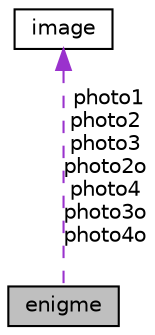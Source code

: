 digraph "enigme"
{
  edge [fontname="Helvetica",fontsize="10",labelfontname="Helvetica",labelfontsize="10"];
  node [fontname="Helvetica",fontsize="10",shape=record];
  Node1 [label="enigme",height=0.2,width=0.4,color="black", fillcolor="grey75", style="filled", fontcolor="black"];
  Node2 -> Node1 [dir="back",color="darkorchid3",fontsize="10",style="dashed",label=" photo1\nphoto2\nphoto3\nphoto2o\nphoto4\nphoto3o\nphoto4o" ,fontname="Helvetica"];
  Node2 [label="image",height=0.2,width=0.4,color="black", fillcolor="white", style="filled",URL="$structimage.html"];
}
